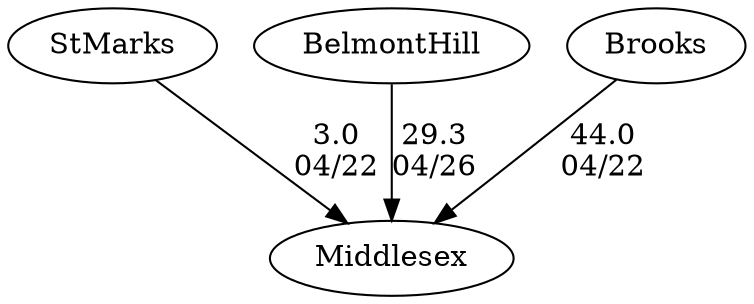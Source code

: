 digraph boys2foursMiddlesex {StMarks [URL="boys2foursMiddlesexStMarks.html"];BelmontHill [URL="boys2foursMiddlesexBelmontHill.html"];Middlesex [URL="boys2foursMiddlesexMiddlesex.html"];Brooks [URL="boys2foursMiddlesexBrooks.html"];Brooks -> Middlesex[label="44.0
04/22", weight="56", tooltip="NEIRA Boys & Girls Fours,St. Marks vs. Brooks and Middlesex			
Distance: 1500m Conditions: A perfect day at Lake Quinsigamund, just gray enough for no pleasure boats and a tailwind that picked up a bit over the course of the racing period. Comments: Race order was G1-B4-G4-B3-G3-B2-G2-B1. Most races started a length over the line except for G2. Thank you to Brooks and Middlesex for coming to Worcester for some great racing.
None", URL="http://www.row2k.com/results/resultspage.cfm?UID=36741E74C58C544410744419A91809EC&cat=5", random="random"]; 
StMarks -> Middlesex[label="3.0
04/22", weight="97", tooltip="NEIRA Boys & Girls Fours,St. Marks vs. Brooks and Middlesex			
Distance: 1500m Conditions: A perfect day at Lake Quinsigamund, just gray enough for no pleasure boats and a tailwind that picked up a bit over the course of the racing period. Comments: Race order was G1-B4-G4-B3-G3-B2-G2-B1. Most races started a length over the line except for G2. Thank you to Brooks and Middlesex for coming to Worcester for some great racing.
None", URL="http://www.row2k.com/results/resultspage.cfm?UID=36741E74C58C544410744419A91809EC&cat=5", random="random"]; 
BelmontHill -> Middlesex[label="29.3
04/26", weight="71", tooltip="NEIRA Boys Fours,Middlesex vs. Belmont Hill			
Distance: 1500m Conditions: Light, variable breeze with flat water. Great racing conditions. Comments: Due to illnesses on the team, Belmont Hill shifted multiple lineups on race day. Thank you Belmont for joining us for a good afternoon of racing.
None", URL="http://www.row2k.com/results/resultspage.cfm?UID=E473BAD40172D779EB4C466D13EA851D&cat=1", random="random"]}